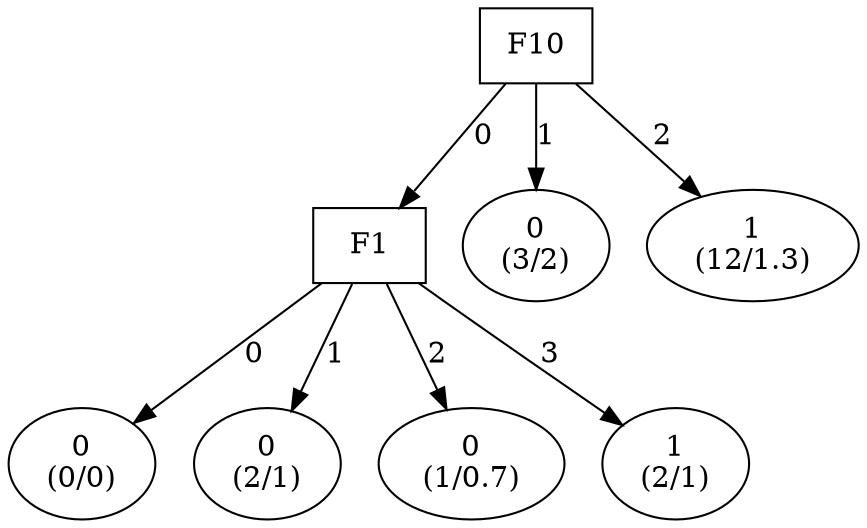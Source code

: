 digraph YaDT {
n0 [ shape=box, label="F10\n"]
n0 -> n1 [label="0"]
n1 [ shape=box, label="F1\n"]
n1 -> n2 [label="0"]
n2 [ shape=ellipse, label="0\n(0/0)"]
n1 -> n3 [label="1"]
n3 [ shape=ellipse, label="0\n(2/1)"]
n1 -> n4 [label="2"]
n4 [ shape=ellipse, label="0\n(1/0.7)"]
n1 -> n5 [label="3"]
n5 [ shape=ellipse, label="1\n(2/1)"]
n0 -> n7 [label="1"]
n7 [ shape=ellipse, label="0\n(3/2)"]
n0 -> n8 [label="2"]
n8 [ shape=ellipse, label="1\n(12/1.3)"]
}
